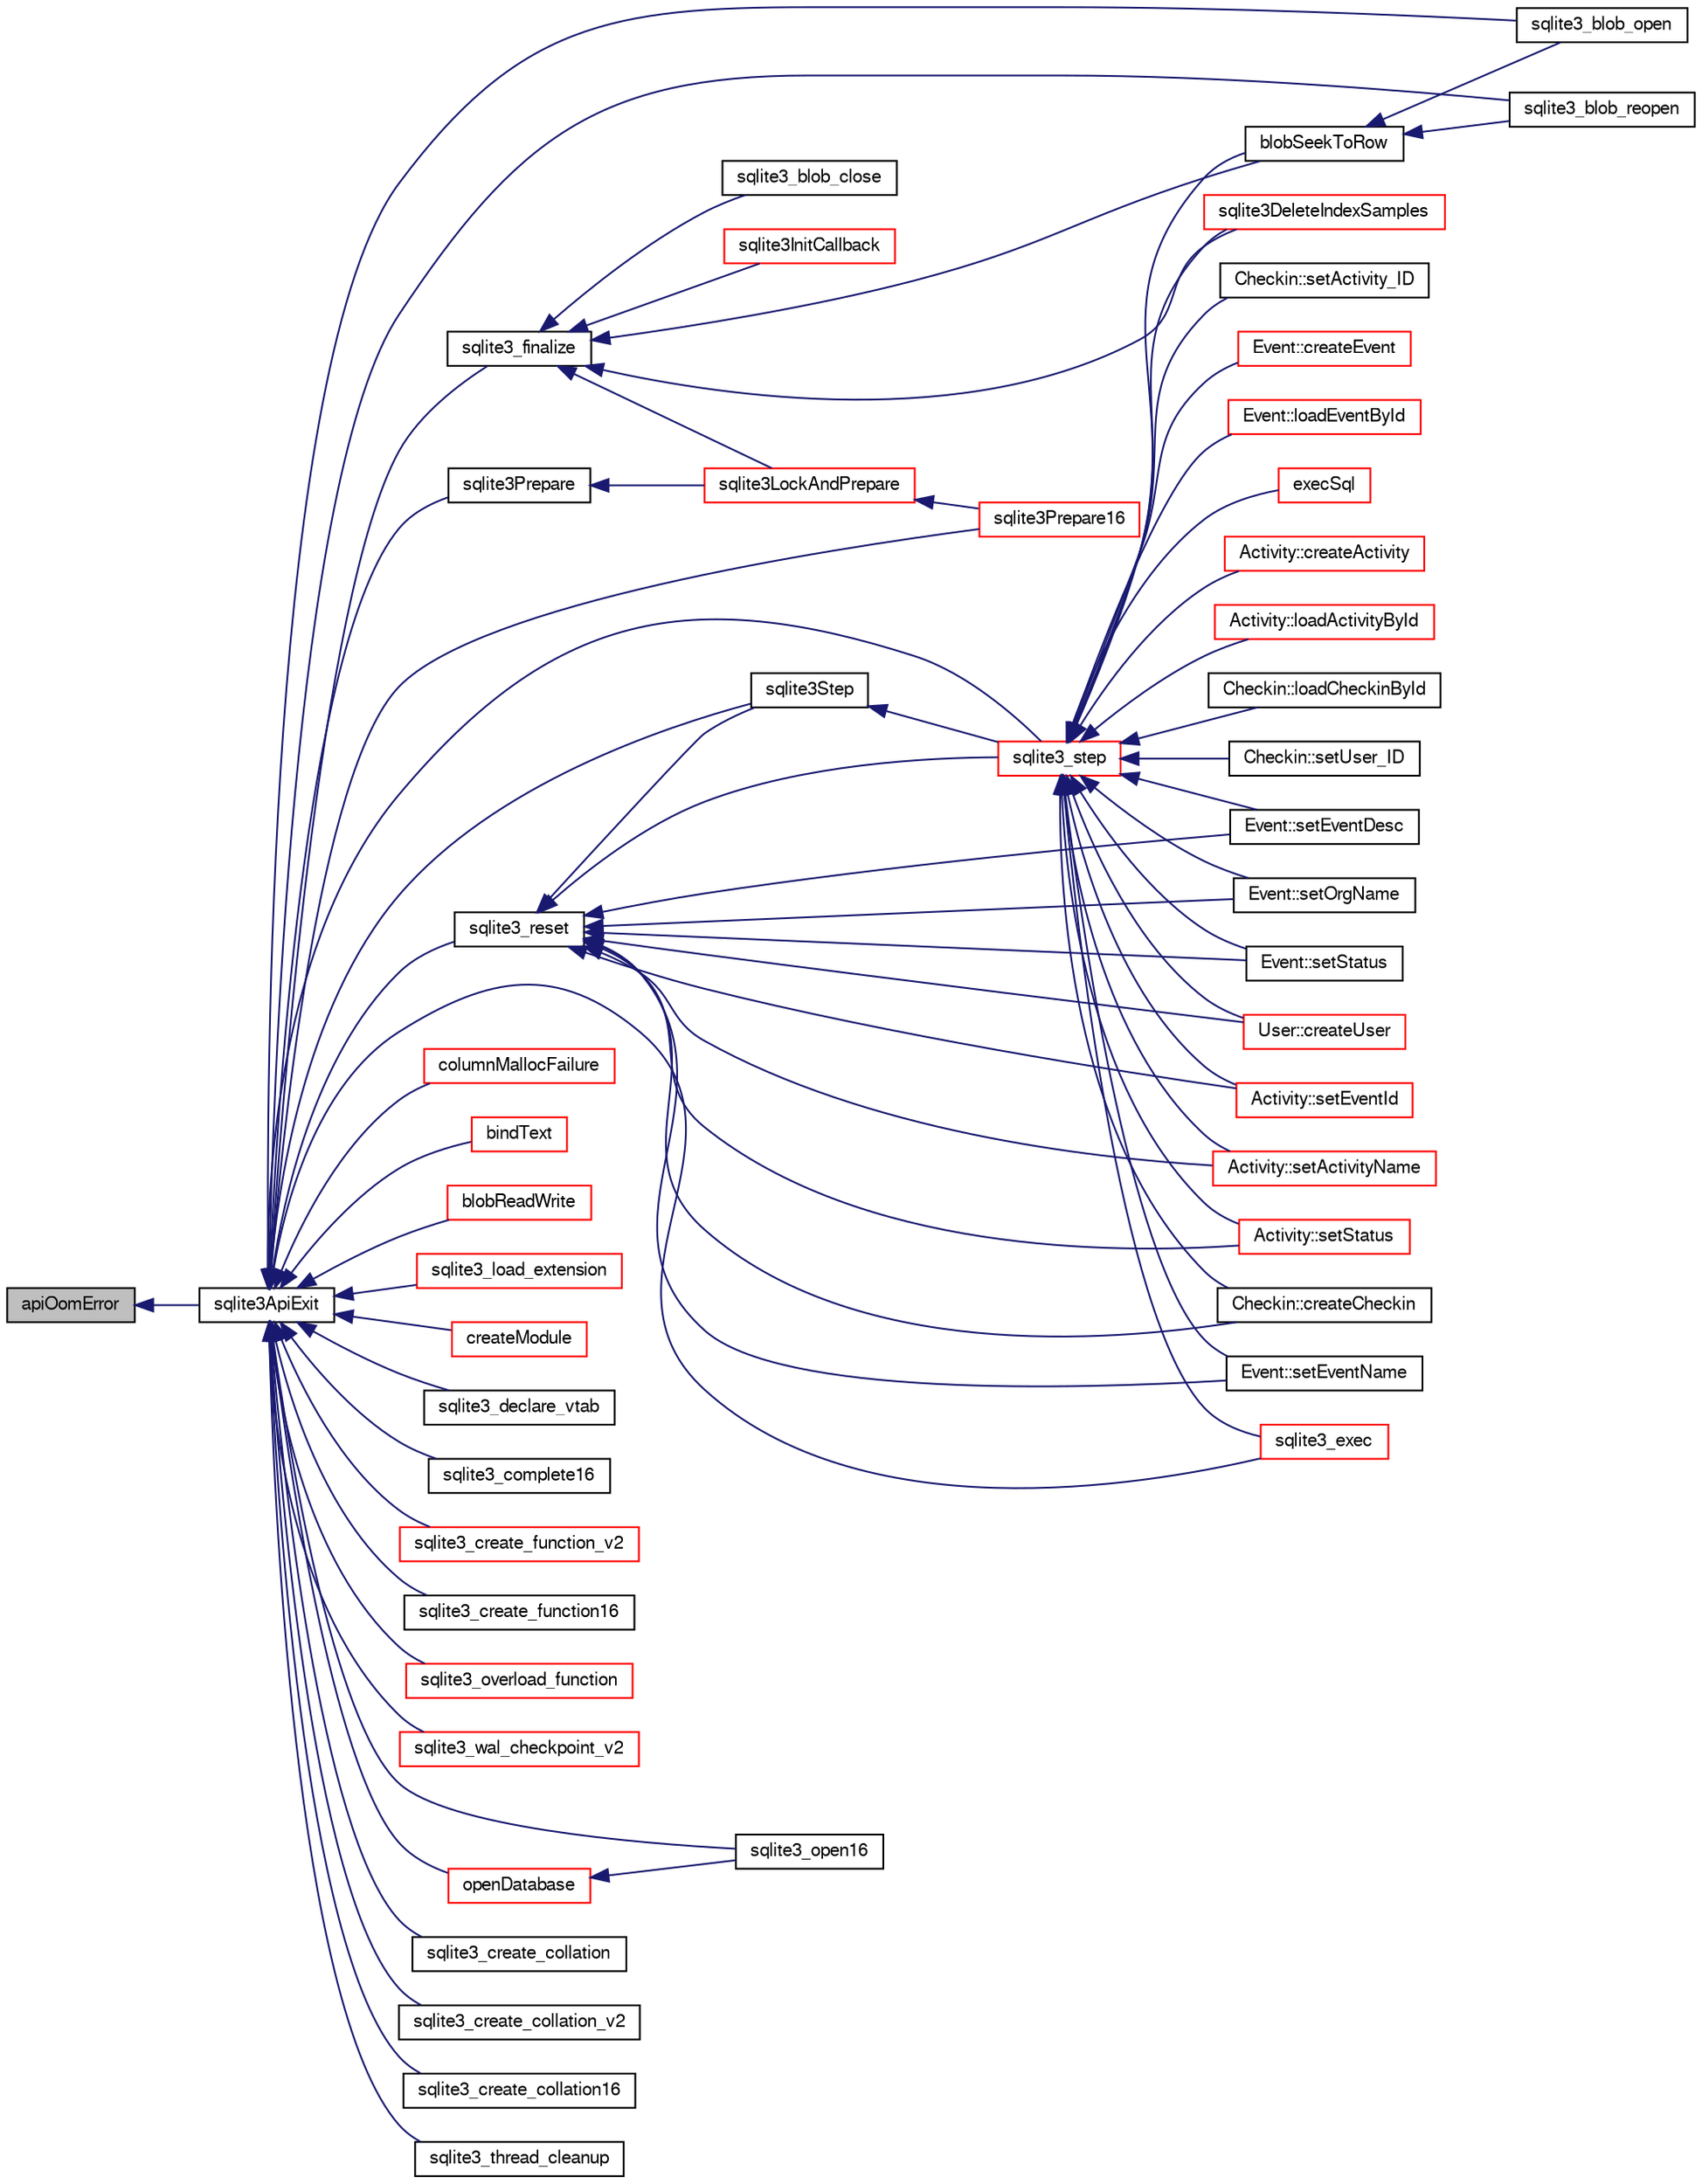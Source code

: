 digraph "apiOomError"
{
  edge [fontname="FreeSans",fontsize="10",labelfontname="FreeSans",labelfontsize="10"];
  node [fontname="FreeSans",fontsize="10",shape=record];
  rankdir="LR";
  Node10508 [label="apiOomError",height=0.2,width=0.4,color="black", fillcolor="grey75", style="filled", fontcolor="black"];
  Node10508 -> Node10509 [dir="back",color="midnightblue",fontsize="10",style="solid",fontname="FreeSans"];
  Node10509 [label="sqlite3ApiExit",height=0.2,width=0.4,color="black", fillcolor="white", style="filled",URL="$sqlite3_8c.html#ae5a967ec6172298db98b6090bbd1dd9b"];
  Node10509 -> Node10510 [dir="back",color="midnightblue",fontsize="10",style="solid",fontname="FreeSans"];
  Node10510 [label="sqlite3_finalize",height=0.2,width=0.4,color="black", fillcolor="white", style="filled",URL="$sqlite3_8h.html#a801195c0f771d40bb4be1e40f3b88945"];
  Node10510 -> Node10511 [dir="back",color="midnightblue",fontsize="10",style="solid",fontname="FreeSans"];
  Node10511 [label="blobSeekToRow",height=0.2,width=0.4,color="black", fillcolor="white", style="filled",URL="$sqlite3_8c.html#afff57e13332b98c8a44a7cebe38962ab"];
  Node10511 -> Node10512 [dir="back",color="midnightblue",fontsize="10",style="solid",fontname="FreeSans"];
  Node10512 [label="sqlite3_blob_open",height=0.2,width=0.4,color="black", fillcolor="white", style="filled",URL="$sqlite3_8h.html#adb8ad839a5bdd62a43785132bc7dd518"];
  Node10511 -> Node10513 [dir="back",color="midnightblue",fontsize="10",style="solid",fontname="FreeSans"];
  Node10513 [label="sqlite3_blob_reopen",height=0.2,width=0.4,color="black", fillcolor="white", style="filled",URL="$sqlite3_8h.html#abc77c24fdc0150138490359a94360f7e"];
  Node10510 -> Node10514 [dir="back",color="midnightblue",fontsize="10",style="solid",fontname="FreeSans"];
  Node10514 [label="sqlite3_blob_close",height=0.2,width=0.4,color="black", fillcolor="white", style="filled",URL="$sqlite3_8h.html#a8885ae884821e14e1e4501183c5833d6"];
  Node10510 -> Node10515 [dir="back",color="midnightblue",fontsize="10",style="solid",fontname="FreeSans"];
  Node10515 [label="sqlite3DeleteIndexSamples",height=0.2,width=0.4,color="red", fillcolor="white", style="filled",URL="$sqlite3_8c.html#aaeda0302fbf61397ec009f65bed047ef"];
  Node10510 -> Node10705 [dir="back",color="midnightblue",fontsize="10",style="solid",fontname="FreeSans"];
  Node10705 [label="sqlite3InitCallback",height=0.2,width=0.4,color="red", fillcolor="white", style="filled",URL="$sqlite3_8c.html#a5183ff3c8b5311c7332250013ee018b3"];
  Node10510 -> Node10702 [dir="back",color="midnightblue",fontsize="10",style="solid",fontname="FreeSans"];
  Node10702 [label="sqlite3LockAndPrepare",height=0.2,width=0.4,color="red", fillcolor="white", style="filled",URL="$sqlite3_8c.html#a5db1ec5589aa2b02c6d979211a8789bd"];
  Node10702 -> Node10707 [dir="back",color="midnightblue",fontsize="10",style="solid",fontname="FreeSans"];
  Node10707 [label="sqlite3Prepare16",height=0.2,width=0.4,color="red", fillcolor="white", style="filled",URL="$sqlite3_8c.html#a5842e6724b91885125f83c438da1f15b"];
  Node10509 -> Node10738 [dir="back",color="midnightblue",fontsize="10",style="solid",fontname="FreeSans"];
  Node10738 [label="sqlite3_reset",height=0.2,width=0.4,color="black", fillcolor="white", style="filled",URL="$sqlite3_8h.html#a758efebc2e95694959ab0e74b397984c"];
  Node10738 -> Node10525 [dir="back",color="midnightblue",fontsize="10",style="solid",fontname="FreeSans"];
  Node10525 [label="Activity::setEventId",height=0.2,width=0.4,color="red", fillcolor="white", style="filled",URL="$classActivity.html#adb1d0fd0d08f473e068f0a4086bfa9ca"];
  Node10738 -> Node10526 [dir="back",color="midnightblue",fontsize="10",style="solid",fontname="FreeSans"];
  Node10526 [label="Activity::setActivityName",height=0.2,width=0.4,color="red", fillcolor="white", style="filled",URL="$classActivity.html#a62dc3737b33915a36086f9dd26d16a81"];
  Node10738 -> Node10527 [dir="back",color="midnightblue",fontsize="10",style="solid",fontname="FreeSans"];
  Node10527 [label="Activity::setStatus",height=0.2,width=0.4,color="red", fillcolor="white", style="filled",URL="$classActivity.html#af618135a7738f4d2a7ee147a8ef912ea"];
  Node10738 -> Node10528 [dir="back",color="midnightblue",fontsize="10",style="solid",fontname="FreeSans"];
  Node10528 [label="Checkin::createCheckin",height=0.2,width=0.4,color="black", fillcolor="white", style="filled",URL="$classCheckin.html#a4e40acdf7fff0e607f6de4f24f3a163c"];
  Node10738 -> Node10534 [dir="back",color="midnightblue",fontsize="10",style="solid",fontname="FreeSans"];
  Node10534 [label="Event::setEventName",height=0.2,width=0.4,color="black", fillcolor="white", style="filled",URL="$classEvent.html#a10596b6ca077df05184e30d62b08729d"];
  Node10738 -> Node10535 [dir="back",color="midnightblue",fontsize="10",style="solid",fontname="FreeSans"];
  Node10535 [label="Event::setEventDesc",height=0.2,width=0.4,color="black", fillcolor="white", style="filled",URL="$classEvent.html#ae36b8377dcae792f1c5c4726024c981b"];
  Node10738 -> Node10536 [dir="back",color="midnightblue",fontsize="10",style="solid",fontname="FreeSans"];
  Node10536 [label="Event::setOrgName",height=0.2,width=0.4,color="black", fillcolor="white", style="filled",URL="$classEvent.html#a19aac0f776bd764563a54977656cf680"];
  Node10738 -> Node10537 [dir="back",color="midnightblue",fontsize="10",style="solid",fontname="FreeSans"];
  Node10537 [label="Event::setStatus",height=0.2,width=0.4,color="black", fillcolor="white", style="filled",URL="$classEvent.html#ab0a6b9285af0f4172eb841e2b80f8972"];
  Node10738 -> Node10518 [dir="back",color="midnightblue",fontsize="10",style="solid",fontname="FreeSans"];
  Node10518 [label="sqlite3Step",height=0.2,width=0.4,color="black", fillcolor="white", style="filled",URL="$sqlite3_8c.html#a3f2872e873e2758a4beedad1d5113554"];
  Node10518 -> Node10519 [dir="back",color="midnightblue",fontsize="10",style="solid",fontname="FreeSans"];
  Node10519 [label="sqlite3_step",height=0.2,width=0.4,color="red", fillcolor="white", style="filled",URL="$sqlite3_8h.html#ac1e491ce36b7471eb28387f7d3c74334"];
  Node10519 -> Node10520 [dir="back",color="midnightblue",fontsize="10",style="solid",fontname="FreeSans"];
  Node10520 [label="Activity::createActivity",height=0.2,width=0.4,color="red", fillcolor="white", style="filled",URL="$classActivity.html#a813cc5e52c14ab49b39014c134e3425b"];
  Node10519 -> Node10523 [dir="back",color="midnightblue",fontsize="10",style="solid",fontname="FreeSans"];
  Node10523 [label="Activity::loadActivityById",height=0.2,width=0.4,color="red", fillcolor="white", style="filled",URL="$classActivity.html#abe4ffb4f08a47212ebf9013259d9e7fd"];
  Node10519 -> Node10525 [dir="back",color="midnightblue",fontsize="10",style="solid",fontname="FreeSans"];
  Node10519 -> Node10526 [dir="back",color="midnightblue",fontsize="10",style="solid",fontname="FreeSans"];
  Node10519 -> Node10527 [dir="back",color="midnightblue",fontsize="10",style="solid",fontname="FreeSans"];
  Node10519 -> Node10528 [dir="back",color="midnightblue",fontsize="10",style="solid",fontname="FreeSans"];
  Node10519 -> Node10529 [dir="back",color="midnightblue",fontsize="10",style="solid",fontname="FreeSans"];
  Node10529 [label="Checkin::loadCheckinById",height=0.2,width=0.4,color="black", fillcolor="white", style="filled",URL="$classCheckin.html#a3461f70ea6c68475225f2a07f78a21e0"];
  Node10519 -> Node10530 [dir="back",color="midnightblue",fontsize="10",style="solid",fontname="FreeSans"];
  Node10530 [label="Checkin::setUser_ID",height=0.2,width=0.4,color="black", fillcolor="white", style="filled",URL="$classCheckin.html#a76ab640f4f912876dbebf183db5359c6"];
  Node10519 -> Node10531 [dir="back",color="midnightblue",fontsize="10",style="solid",fontname="FreeSans"];
  Node10531 [label="Checkin::setActivity_ID",height=0.2,width=0.4,color="black", fillcolor="white", style="filled",URL="$classCheckin.html#ab2ff3ec2604ec73a42af25874a00b232"];
  Node10519 -> Node10532 [dir="back",color="midnightblue",fontsize="10",style="solid",fontname="FreeSans"];
  Node10532 [label="Event::createEvent",height=0.2,width=0.4,color="red", fillcolor="white", style="filled",URL="$classEvent.html#a77adb9f4a46ffb32c2d931f0691f5903"];
  Node10519 -> Node10533 [dir="back",color="midnightblue",fontsize="10",style="solid",fontname="FreeSans"];
  Node10533 [label="Event::loadEventById",height=0.2,width=0.4,color="red", fillcolor="white", style="filled",URL="$classEvent.html#afa66cea33f722dbeecb69cc98fdea055"];
  Node10519 -> Node10534 [dir="back",color="midnightblue",fontsize="10",style="solid",fontname="FreeSans"];
  Node10519 -> Node10535 [dir="back",color="midnightblue",fontsize="10",style="solid",fontname="FreeSans"];
  Node10519 -> Node10536 [dir="back",color="midnightblue",fontsize="10",style="solid",fontname="FreeSans"];
  Node10519 -> Node10537 [dir="back",color="midnightblue",fontsize="10",style="solid",fontname="FreeSans"];
  Node10519 -> Node10511 [dir="back",color="midnightblue",fontsize="10",style="solid",fontname="FreeSans"];
  Node10519 -> Node10515 [dir="back",color="midnightblue",fontsize="10",style="solid",fontname="FreeSans"];
  Node10519 -> Node10538 [dir="back",color="midnightblue",fontsize="10",style="solid",fontname="FreeSans"];
  Node10538 [label="sqlite3_exec",height=0.2,width=0.4,color="red", fillcolor="white", style="filled",URL="$sqlite3_8h.html#a97487ec8150e0bcc8fa392ab8f0e24db"];
  Node10519 -> Node10641 [dir="back",color="midnightblue",fontsize="10",style="solid",fontname="FreeSans"];
  Node10641 [label="execSql",height=0.2,width=0.4,color="red", fillcolor="white", style="filled",URL="$sqlite3_8c.html#a7d16651b98a110662f4c265eff0246cb"];
  Node10519 -> Node10644 [dir="back",color="midnightblue",fontsize="10",style="solid",fontname="FreeSans"];
  Node10644 [label="User::createUser",height=0.2,width=0.4,color="red", fillcolor="white", style="filled",URL="$classUser.html#a22ed673939e8cc0a136130b809bba513"];
  Node10738 -> Node10519 [dir="back",color="midnightblue",fontsize="10",style="solid",fontname="FreeSans"];
  Node10738 -> Node10644 [dir="back",color="midnightblue",fontsize="10",style="solid",fontname="FreeSans"];
  Node10509 -> Node10518 [dir="back",color="midnightblue",fontsize="10",style="solid",fontname="FreeSans"];
  Node10509 -> Node10519 [dir="back",color="midnightblue",fontsize="10",style="solid",fontname="FreeSans"];
  Node10509 -> Node10771 [dir="back",color="midnightblue",fontsize="10",style="solid",fontname="FreeSans"];
  Node10771 [label="columnMallocFailure",height=0.2,width=0.4,color="red", fillcolor="white", style="filled",URL="$sqlite3_8c.html#a63052778ce6eb1802597a006922a4044"];
  Node10509 -> Node10782 [dir="back",color="midnightblue",fontsize="10",style="solid",fontname="FreeSans"];
  Node10782 [label="bindText",height=0.2,width=0.4,color="red", fillcolor="white", style="filled",URL="$sqlite3_8c.html#acdec2c68ea6b14a08bcfea9cfd32b2f2"];
  Node10509 -> Node10512 [dir="back",color="midnightblue",fontsize="10",style="solid",fontname="FreeSans"];
  Node10509 -> Node10734 [dir="back",color="midnightblue",fontsize="10",style="solid",fontname="FreeSans"];
  Node10734 [label="blobReadWrite",height=0.2,width=0.4,color="red", fillcolor="white", style="filled",URL="$sqlite3_8c.html#a6c1d57e4337ee1b8655215c06dea4046"];
  Node10509 -> Node10513 [dir="back",color="midnightblue",fontsize="10",style="solid",fontname="FreeSans"];
  Node10509 -> Node10538 [dir="back",color="midnightblue",fontsize="10",style="solid",fontname="FreeSans"];
  Node10509 -> Node10789 [dir="back",color="midnightblue",fontsize="10",style="solid",fontname="FreeSans"];
  Node10789 [label="sqlite3_load_extension",height=0.2,width=0.4,color="red", fillcolor="white", style="filled",URL="$sqlite3_8h.html#a9ddf80e7265851b2d79e85aa1f4087b2"];
  Node10509 -> Node10701 [dir="back",color="midnightblue",fontsize="10",style="solid",fontname="FreeSans"];
  Node10701 [label="sqlite3Prepare",height=0.2,width=0.4,color="black", fillcolor="white", style="filled",URL="$sqlite3_8c.html#acb25890858d0bf4b12eb7aae569f0c7b"];
  Node10701 -> Node10702 [dir="back",color="midnightblue",fontsize="10",style="solid",fontname="FreeSans"];
  Node10509 -> Node10707 [dir="back",color="midnightblue",fontsize="10",style="solid",fontname="FreeSans"];
  Node10509 -> Node10998 [dir="back",color="midnightblue",fontsize="10",style="solid",fontname="FreeSans"];
  Node10998 [label="createModule",height=0.2,width=0.4,color="red", fillcolor="white", style="filled",URL="$sqlite3_8c.html#a77134e0947164db4ca98b4b516bfdf6b"];
  Node10509 -> Node10710 [dir="back",color="midnightblue",fontsize="10",style="solid",fontname="FreeSans"];
  Node10710 [label="sqlite3_declare_vtab",height=0.2,width=0.4,color="black", fillcolor="white", style="filled",URL="$sqlite3_8h.html#a65393c41da76ae1470a7c7f4b4aca600"];
  Node10509 -> Node11257 [dir="back",color="midnightblue",fontsize="10",style="solid",fontname="FreeSans"];
  Node11257 [label="sqlite3_complete16",height=0.2,width=0.4,color="black", fillcolor="white", style="filled",URL="$sqlite3_8h.html#a3260341c2ef82787acca48414a1d03a1"];
  Node10509 -> Node11050 [dir="back",color="midnightblue",fontsize="10",style="solid",fontname="FreeSans"];
  Node11050 [label="sqlite3_create_function_v2",height=0.2,width=0.4,color="red", fillcolor="white", style="filled",URL="$sqlite3_8h.html#aea30a470c3e6fcd38c0399fd348ce7c2"];
  Node10509 -> Node11052 [dir="back",color="midnightblue",fontsize="10",style="solid",fontname="FreeSans"];
  Node11052 [label="sqlite3_create_function16",height=0.2,width=0.4,color="black", fillcolor="white", style="filled",URL="$sqlite3_8h.html#a8751bf4e2e9dbc53f2df8c00a53b3ace"];
  Node10509 -> Node11053 [dir="back",color="midnightblue",fontsize="10",style="solid",fontname="FreeSans"];
  Node11053 [label="sqlite3_overload_function",height=0.2,width=0.4,color="red", fillcolor="white", style="filled",URL="$sqlite3_8h.html#a03692933621e0b16a4a02e1e426cf318"];
  Node10509 -> Node11055 [dir="back",color="midnightblue",fontsize="10",style="solid",fontname="FreeSans"];
  Node11055 [label="sqlite3_wal_checkpoint_v2",height=0.2,width=0.4,color="red", fillcolor="white", style="filled",URL="$sqlite3_8h.html#a074441ba2d0426a8684cc2d379e74163"];
  Node10509 -> Node10745 [dir="back",color="midnightblue",fontsize="10",style="solid",fontname="FreeSans"];
  Node10745 [label="openDatabase",height=0.2,width=0.4,color="red", fillcolor="white", style="filled",URL="$sqlite3_8c.html#a6a9c3bc3a64234e863413f41db473758"];
  Node10745 -> Node10748 [dir="back",color="midnightblue",fontsize="10",style="solid",fontname="FreeSans"];
  Node10748 [label="sqlite3_open16",height=0.2,width=0.4,color="black", fillcolor="white", style="filled",URL="$sqlite3_8h.html#adbc401bb96713f32e553db32f6f3ca33"];
  Node10509 -> Node10748 [dir="back",color="midnightblue",fontsize="10",style="solid",fontname="FreeSans"];
  Node10509 -> Node10995 [dir="back",color="midnightblue",fontsize="10",style="solid",fontname="FreeSans"];
  Node10995 [label="sqlite3_create_collation",height=0.2,width=0.4,color="black", fillcolor="white", style="filled",URL="$sqlite3_8h.html#ae16a68d17915d0f18ab05ee246f54d0d"];
  Node10509 -> Node10996 [dir="back",color="midnightblue",fontsize="10",style="solid",fontname="FreeSans"];
  Node10996 [label="sqlite3_create_collation_v2",height=0.2,width=0.4,color="black", fillcolor="white", style="filled",URL="$sqlite3_8h.html#acf133d2ce646b13fd95ca84940e34102"];
  Node10509 -> Node10997 [dir="back",color="midnightblue",fontsize="10",style="solid",fontname="FreeSans"];
  Node10997 [label="sqlite3_create_collation16",height=0.2,width=0.4,color="black", fillcolor="white", style="filled",URL="$sqlite3_8h.html#a445eeb90caf851d2c8e329142a5ee906"];
  Node10509 -> Node10639 [dir="back",color="midnightblue",fontsize="10",style="solid",fontname="FreeSans"];
  Node10639 [label="sqlite3_thread_cleanup",height=0.2,width=0.4,color="black", fillcolor="white", style="filled",URL="$sqlite3_8h.html#a34980c829db84f02e1a1599063469f06"];
}

